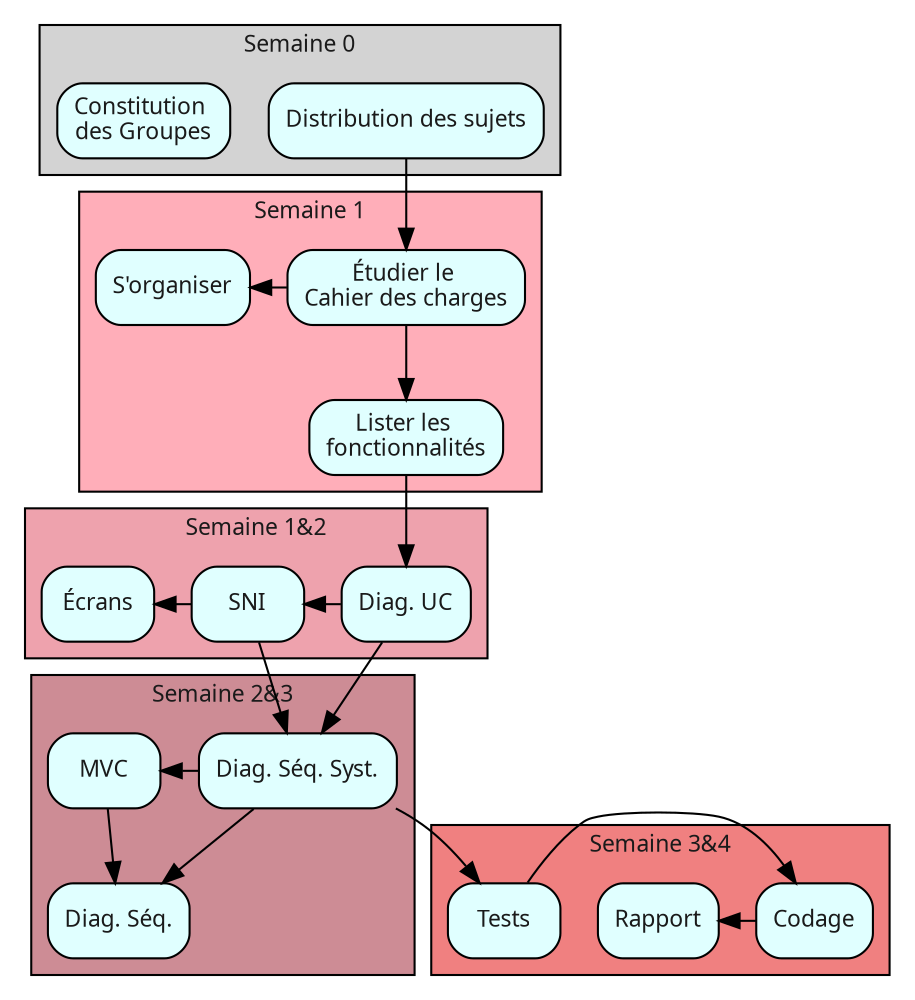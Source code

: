 /*========================================*/
/* Graphviz file for Asciidoc documents   */
/* JMB 2015 jbruel@gmail.com			        */
/*========================================*/

digraph G {
	/* --------- parametres ----------------------*/

	fontcolor=grey10 ;
	fontname=Monaco ;
	fontsize=11 ;
	node [shape=rectangle, fillcolor=lightcyan, style="rounded,filled",fontcolor=grey10,fontname=Monaco,fontsize=11]

	// concentrate=true ;

	// ratio=fill;

	rankdir=TB; //LR

	/* --------- elements ----------------------*/
	subgraph cluster0 {
	    	label = "Semaine 0";
			shape=rectangle ;
			style=filled; fillcolor=lightgrey ;

		    dist [label="Distribution des sujets"];
			grpe [label="Constitution \ndes Groupes"];
		}

	subgraph cluster1 {
	    	label = "Semaine 1";
			shape=rectangle ;
			style=filled; fillcolor=lightpink1 ;

		    ccu [label="Étudier le \nCahier des charges"];
			list [label="Lister les \nfonctionnalités"];
			org [label="S'organiser"]
		}

	subgraph cluster2 {
	    	label = "Semaine 1&2";
			shape=rectangle ;
			style=filled; fillcolor=lightpink2 ;

		    uc [label="Diag. UC"];
			sni [label="SNI"];
			ecrans [label="Écrans"]

		}

	subgraph cluster3 {
	    	label = "Semaine 2&3";
			shape=rectangle ;
			style=filled; fillcolor=lightpink3 ;

			dss [label="Diag. Séq. Syst."];
			ds [label="Diag. Séq."];
			mvc [label="MVC"]
		}

	subgraph cluster4 {
	    	label = "Semaine 3&4";
			shape=rectangle ;
			style=filled; fillcolor=lightcoral ;

		    codage [label="Codage"];
			rapport [label="Rapport"];
			tests [label="Tests"]
		}

	/* --------- graphe ----------------------*/

	dist -> ccu
	ccu->org [constraint=false] ;
	ccu->list;

	uc->sni->ecrans  [constraint=false];
	list->uc ;

	uc->dss ;
	sni->dss;
	dss->{ds;mvc}  [constraint=false];
	mvc->ds ;

	dss->tests;
	tests -> codage -> rapport  [constraint=false];
}
